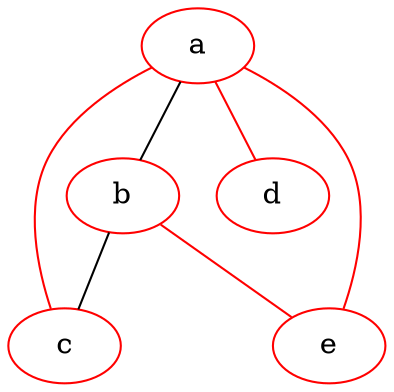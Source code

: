 strict graph "" {
	a	 [color=red,
		style="selected vertex"];
	b	 [color=red,
		style="selected vertex"];
	a -- b	 [color=black,
		style="edge"];
	c	 [color=red,
		style="selected vertex"];
	a -- c	 [color=red,
		style="edge"];
	d	 [color=red,
		style="selected vertex"];
	a -- d	 [color=red,
		style="edge"];
	e	 [color=red,
		style="selected vertex"];
	a -- e	 [color=red,
		style="edge"];
	b -- c	 [color=black,
		style="edge"];
	b -- e	 [color=red,
		style="edge"];
}
